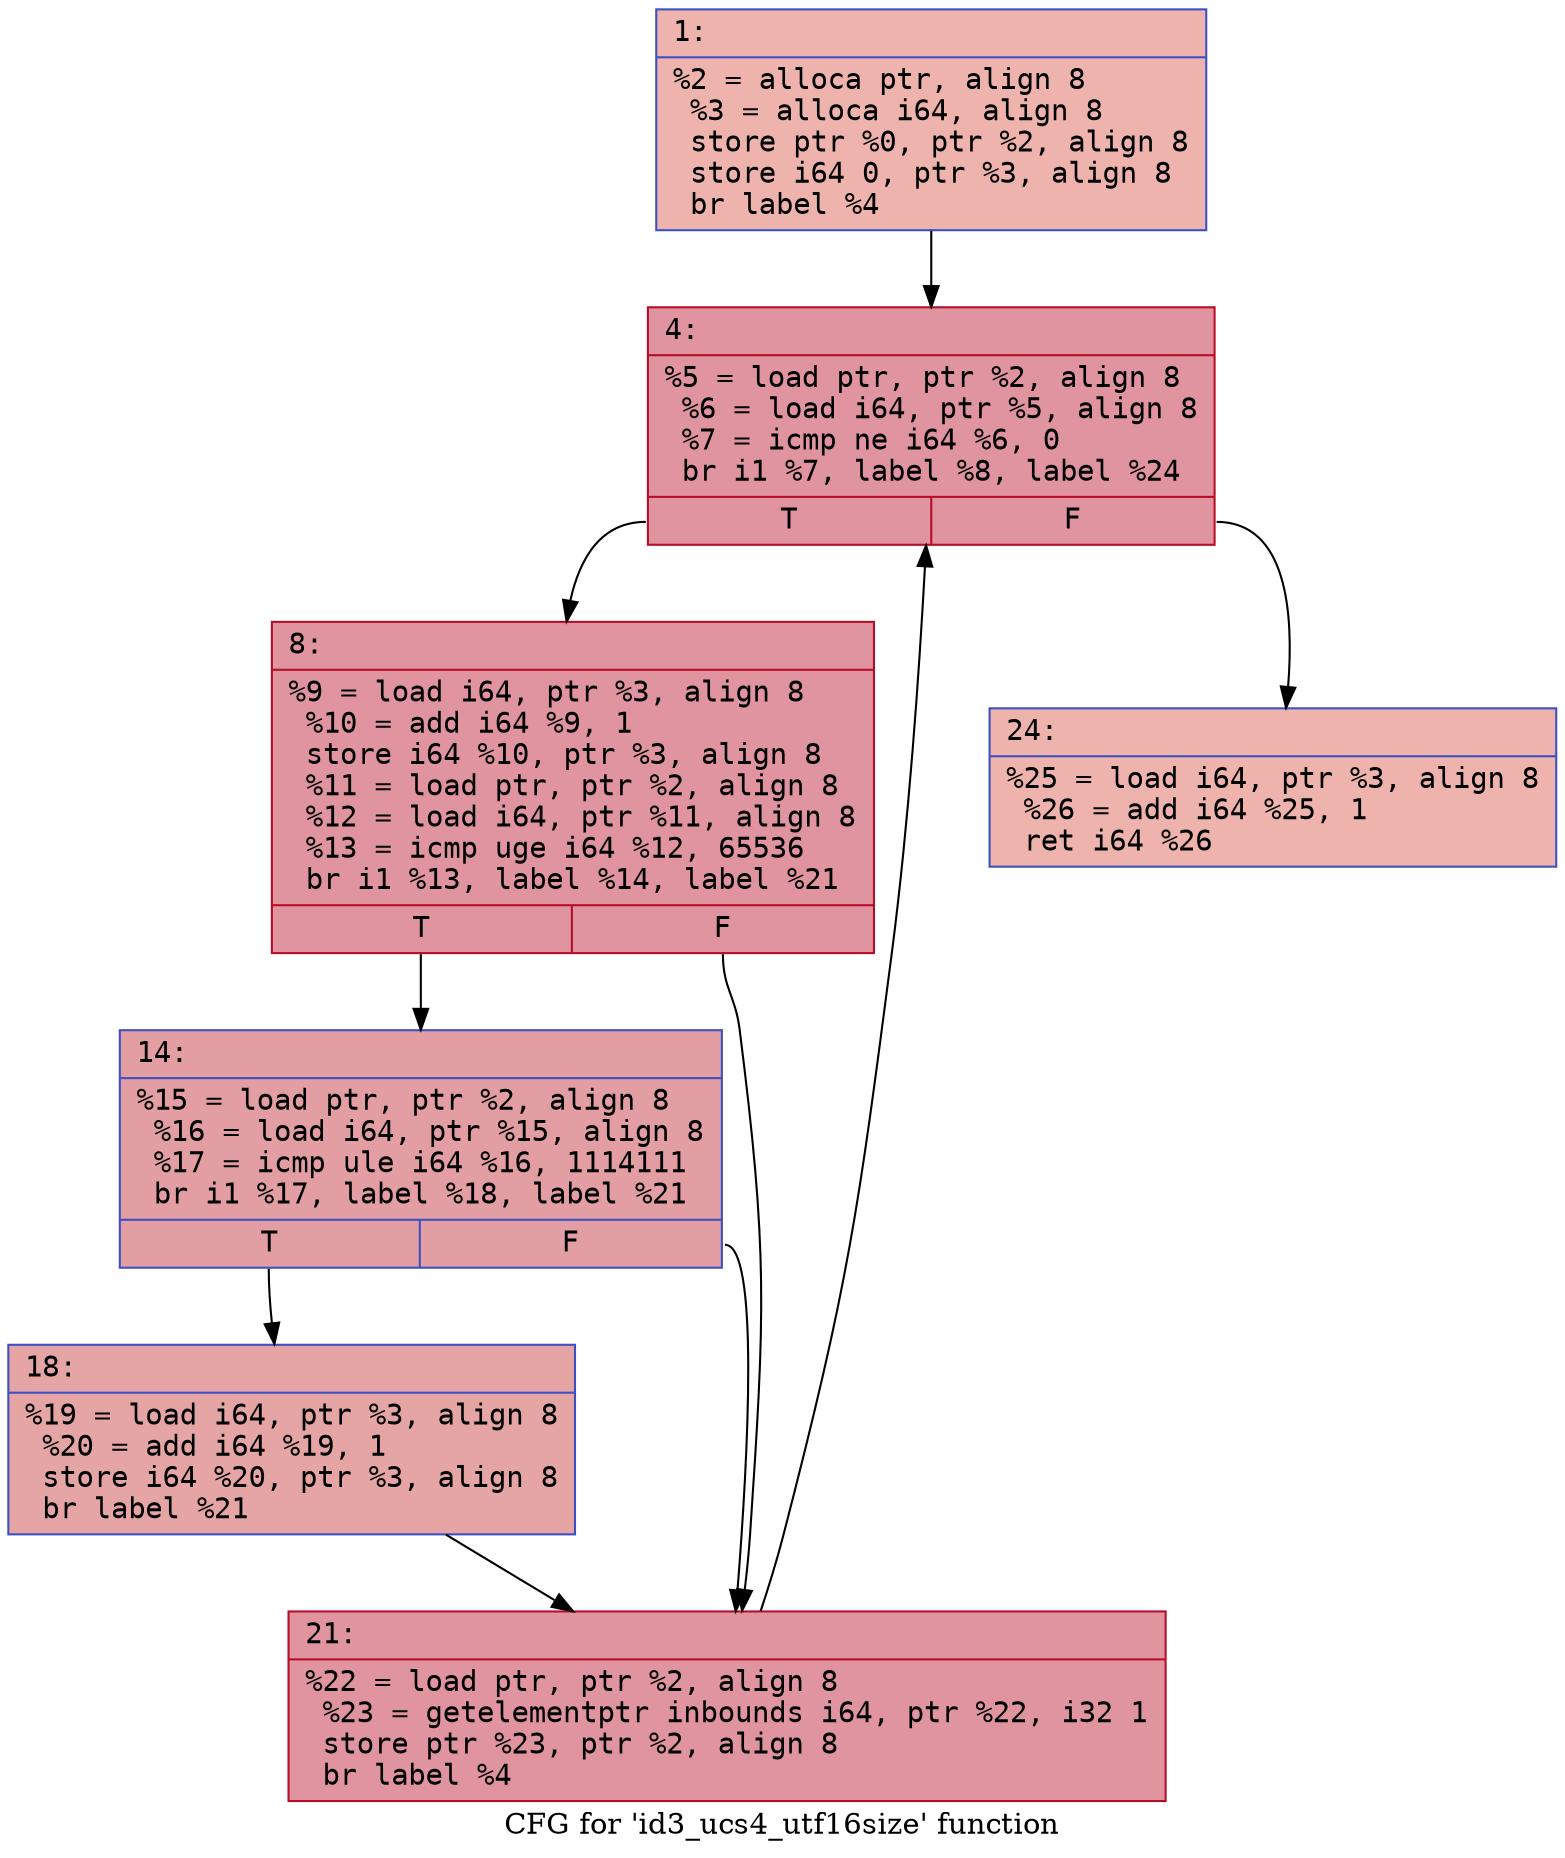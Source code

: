 digraph "CFG for 'id3_ucs4_utf16size' function" {
	label="CFG for 'id3_ucs4_utf16size' function";

	Node0x600002fd0410 [shape=record,color="#3d50c3ff", style=filled, fillcolor="#d6524470" fontname="Courier",label="{1:\l|  %2 = alloca ptr, align 8\l  %3 = alloca i64, align 8\l  store ptr %0, ptr %2, align 8\l  store i64 0, ptr %3, align 8\l  br label %4\l}"];
	Node0x600002fd0410 -> Node0x600002fd0460[tooltip="1 -> 4\nProbability 100.00%" ];
	Node0x600002fd0460 [shape=record,color="#b70d28ff", style=filled, fillcolor="#b70d2870" fontname="Courier",label="{4:\l|  %5 = load ptr, ptr %2, align 8\l  %6 = load i64, ptr %5, align 8\l  %7 = icmp ne i64 %6, 0\l  br i1 %7, label %8, label %24\l|{<s0>T|<s1>F}}"];
	Node0x600002fd0460:s0 -> Node0x600002fd04b0[tooltip="4 -> 8\nProbability 96.88%" ];
	Node0x600002fd0460:s1 -> Node0x600002fd05f0[tooltip="4 -> 24\nProbability 3.12%" ];
	Node0x600002fd04b0 [shape=record,color="#b70d28ff", style=filled, fillcolor="#b70d2870" fontname="Courier",label="{8:\l|  %9 = load i64, ptr %3, align 8\l  %10 = add i64 %9, 1\l  store i64 %10, ptr %3, align 8\l  %11 = load ptr, ptr %2, align 8\l  %12 = load i64, ptr %11, align 8\l  %13 = icmp uge i64 %12, 65536\l  br i1 %13, label %14, label %21\l|{<s0>T|<s1>F}}"];
	Node0x600002fd04b0:s0 -> Node0x600002fd0500[tooltip="8 -> 14\nProbability 50.00%" ];
	Node0x600002fd04b0:s1 -> Node0x600002fd05a0[tooltip="8 -> 21\nProbability 50.00%" ];
	Node0x600002fd0500 [shape=record,color="#3d50c3ff", style=filled, fillcolor="#be242e70" fontname="Courier",label="{14:\l|  %15 = load ptr, ptr %2, align 8\l  %16 = load i64, ptr %15, align 8\l  %17 = icmp ule i64 %16, 1114111\l  br i1 %17, label %18, label %21\l|{<s0>T|<s1>F}}"];
	Node0x600002fd0500:s0 -> Node0x600002fd0550[tooltip="14 -> 18\nProbability 50.00%" ];
	Node0x600002fd0500:s1 -> Node0x600002fd05a0[tooltip="14 -> 21\nProbability 50.00%" ];
	Node0x600002fd0550 [shape=record,color="#3d50c3ff", style=filled, fillcolor="#c5333470" fontname="Courier",label="{18:\l|  %19 = load i64, ptr %3, align 8\l  %20 = add i64 %19, 1\l  store i64 %20, ptr %3, align 8\l  br label %21\l}"];
	Node0x600002fd0550 -> Node0x600002fd05a0[tooltip="18 -> 21\nProbability 100.00%" ];
	Node0x600002fd05a0 [shape=record,color="#b70d28ff", style=filled, fillcolor="#b70d2870" fontname="Courier",label="{21:\l|  %22 = load ptr, ptr %2, align 8\l  %23 = getelementptr inbounds i64, ptr %22, i32 1\l  store ptr %23, ptr %2, align 8\l  br label %4\l}"];
	Node0x600002fd05a0 -> Node0x600002fd0460[tooltip="21 -> 4\nProbability 100.00%" ];
	Node0x600002fd05f0 [shape=record,color="#3d50c3ff", style=filled, fillcolor="#d6524470" fontname="Courier",label="{24:\l|  %25 = load i64, ptr %3, align 8\l  %26 = add i64 %25, 1\l  ret i64 %26\l}"];
}
